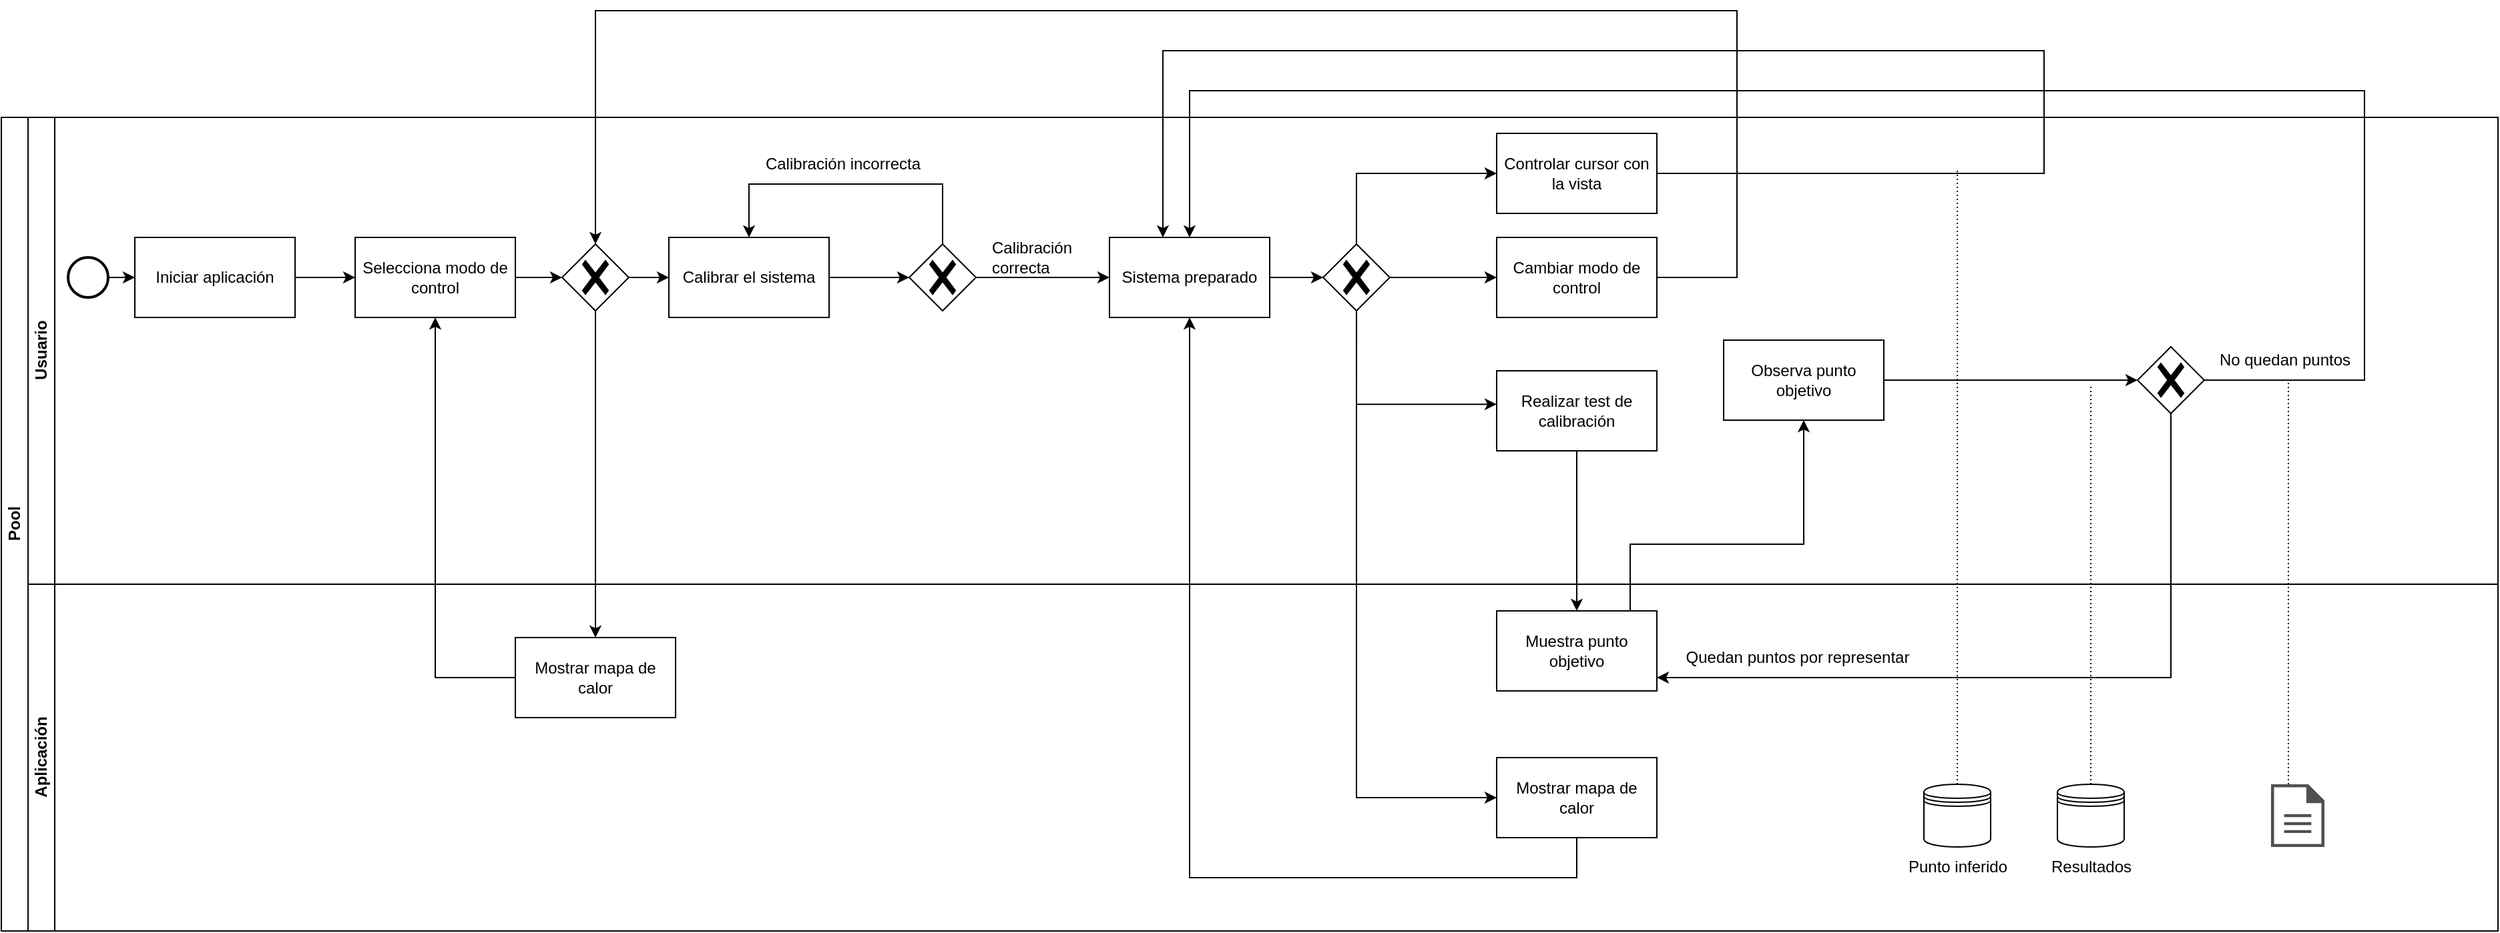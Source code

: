 <mxfile version="24.5.4" type="github">
  <diagram name="Page-1" id="2a216829-ef6e-dabb-86c1-c78162f3ba2b">
    <mxGraphModel dx="1136" dy="1735" grid="1" gridSize="10" guides="1" tooltips="1" connect="1" arrows="1" fold="1" page="1" pageScale="1" pageWidth="850" pageHeight="1100" background="none" math="0" shadow="0">
      <root>
        <mxCell id="0" />
        <mxCell id="1" parent="0" />
        <mxCell id="26TlRX8QNJJSIPVoDLTe-20" value="Pool" style="swimlane;childLayout=stackLayout;resizeParent=1;resizeParentMax=0;horizontal=0;startSize=20;horizontalStack=0;html=1;" vertex="1" parent="1">
          <mxGeometry x="100" y="40" width="1870" height="610" as="geometry" />
        </mxCell>
        <mxCell id="26TlRX8QNJJSIPVoDLTe-30" style="edgeStyle=orthogonalEdgeStyle;rounded=0;orthogonalLoop=1;jettySize=auto;html=1;" edge="1" parent="26TlRX8QNJJSIPVoDLTe-20" source="26TlRX8QNJJSIPVoDLTe-27" target="26TlRX8QNJJSIPVoDLTe-29">
          <mxGeometry relative="1" as="geometry" />
        </mxCell>
        <mxCell id="26TlRX8QNJJSIPVoDLTe-55" style="edgeStyle=orthogonalEdgeStyle;rounded=0;orthogonalLoop=1;jettySize=auto;html=1;" edge="1" parent="26TlRX8QNJJSIPVoDLTe-20" source="26TlRX8QNJJSIPVoDLTe-51" target="26TlRX8QNJJSIPVoDLTe-49">
          <mxGeometry relative="1" as="geometry">
            <Array as="points">
              <mxPoint x="1625" y="420" />
            </Array>
          </mxGeometry>
        </mxCell>
        <mxCell id="26TlRX8QNJJSIPVoDLTe-52" style="edgeStyle=orthogonalEdgeStyle;rounded=0;orthogonalLoop=1;jettySize=auto;html=1;entryX=0.5;entryY=0;entryDx=0;entryDy=0;" edge="1" parent="26TlRX8QNJJSIPVoDLTe-20" source="26TlRX8QNJJSIPVoDLTe-41" target="26TlRX8QNJJSIPVoDLTe-49">
          <mxGeometry relative="1" as="geometry" />
        </mxCell>
        <mxCell id="26TlRX8QNJJSIPVoDLTe-76" style="edgeStyle=orthogonalEdgeStyle;rounded=0;orthogonalLoop=1;jettySize=auto;html=1;" edge="1" parent="26TlRX8QNJJSIPVoDLTe-20" source="26TlRX8QNJJSIPVoDLTe-49" target="26TlRX8QNJJSIPVoDLTe-50">
          <mxGeometry relative="1" as="geometry">
            <Array as="points">
              <mxPoint x="1220" y="320" />
              <mxPoint x="1350" y="320" />
            </Array>
          </mxGeometry>
        </mxCell>
        <mxCell id="26TlRX8QNJJSIPVoDLTe-77" style="edgeStyle=orthogonalEdgeStyle;rounded=0;orthogonalLoop=1;jettySize=auto;html=1;" edge="1" parent="26TlRX8QNJJSIPVoDLTe-20" source="26TlRX8QNJJSIPVoDLTe-29" target="26TlRX8QNJJSIPVoDLTe-46">
          <mxGeometry relative="1" as="geometry">
            <Array as="points">
              <mxPoint x="325" y="420" />
            </Array>
          </mxGeometry>
        </mxCell>
        <mxCell id="26TlRX8QNJJSIPVoDLTe-75" style="edgeStyle=orthogonalEdgeStyle;rounded=0;orthogonalLoop=1;jettySize=auto;html=1;endArrow=none;endFill=0;dashed=1;dashPattern=1 2;entryX=0.525;entryY=1.014;entryDx=0;entryDy=0;entryPerimeter=0;" edge="1" parent="26TlRX8QNJJSIPVoDLTe-20" source="26TlRX8QNJJSIPVoDLTe-74" target="26TlRX8QNJJSIPVoDLTe-70">
          <mxGeometry relative="1" as="geometry">
            <mxPoint x="1560" y="200" as="targetPoint" />
            <Array as="points">
              <mxPoint x="1713" y="450" />
              <mxPoint x="1713" y="450" />
            </Array>
          </mxGeometry>
        </mxCell>
        <mxCell id="26TlRX8QNJJSIPVoDLTe-21" value="Usuario" style="swimlane;startSize=20;horizontal=0;html=1;" vertex="1" parent="26TlRX8QNJJSIPVoDLTe-20">
          <mxGeometry x="20" width="1850" height="350" as="geometry" />
        </mxCell>
        <mxCell id="26TlRX8QNJJSIPVoDLTe-26" style="edgeStyle=orthogonalEdgeStyle;rounded=0;orthogonalLoop=1;jettySize=auto;html=1;" edge="1" parent="26TlRX8QNJJSIPVoDLTe-21" source="26TlRX8QNJJSIPVoDLTe-24" target="26TlRX8QNJJSIPVoDLTe-25">
          <mxGeometry relative="1" as="geometry">
            <mxPoint x="100" y="130" as="targetPoint" />
          </mxGeometry>
        </mxCell>
        <mxCell id="26TlRX8QNJJSIPVoDLTe-24" value="" style="strokeWidth=2;html=1;shape=mxgraph.flowchart.start_2;whiteSpace=wrap;direction=south;" vertex="1" parent="26TlRX8QNJJSIPVoDLTe-21">
          <mxGeometry x="30" y="105" width="30" height="30" as="geometry" />
        </mxCell>
        <mxCell id="26TlRX8QNJJSIPVoDLTe-47" style="edgeStyle=orthogonalEdgeStyle;rounded=0;orthogonalLoop=1;jettySize=auto;html=1;entryX=0;entryY=0.5;entryDx=0;entryDy=0;" edge="1" parent="26TlRX8QNJJSIPVoDLTe-21" source="26TlRX8QNJJSIPVoDLTe-25" target="26TlRX8QNJJSIPVoDLTe-46">
          <mxGeometry relative="1" as="geometry" />
        </mxCell>
        <mxCell id="26TlRX8QNJJSIPVoDLTe-25" value="Iniciar aplicación" style="rounded=0;whiteSpace=wrap;html=1;direction=west;" vertex="1" parent="26TlRX8QNJJSIPVoDLTe-21">
          <mxGeometry x="80" y="90" width="120" height="60" as="geometry" />
        </mxCell>
        <mxCell id="26TlRX8QNJJSIPVoDLTe-32" style="edgeStyle=orthogonalEdgeStyle;rounded=0;orthogonalLoop=1;jettySize=auto;html=1;entryX=0;entryY=0.5;entryDx=0;entryDy=0;" edge="1" parent="26TlRX8QNJJSIPVoDLTe-21" source="26TlRX8QNJJSIPVoDLTe-27">
          <mxGeometry relative="1" as="geometry">
            <mxPoint x="480" y="120" as="targetPoint" />
          </mxGeometry>
        </mxCell>
        <mxCell id="26TlRX8QNJJSIPVoDLTe-27" value="" style="points=[[0.25,0.25,0],[0.5,0,0],[0.75,0.25,0],[1,0.5,0],[0.75,0.75,0],[0.5,1,0],[0.25,0.75,0],[0,0.5,0]];shape=mxgraph.bpmn.gateway2;html=1;verticalLabelPosition=bottom;labelBackgroundColor=#ffffff;verticalAlign=top;align=center;perimeter=rhombusPerimeter;outlineConnect=0;outline=none;symbol=none;gwType=exclusive;" vertex="1" parent="26TlRX8QNJJSIPVoDLTe-21">
          <mxGeometry x="400" y="95" width="50" height="50" as="geometry" />
        </mxCell>
        <mxCell id="26TlRX8QNJJSIPVoDLTe-28" style="edgeStyle=orthogonalEdgeStyle;rounded=0;orthogonalLoop=1;jettySize=auto;html=1;entryX=0;entryY=0.5;entryDx=0;entryDy=0;entryPerimeter=0;exitX=1;exitY=0.5;exitDx=0;exitDy=0;" edge="1" parent="26TlRX8QNJJSIPVoDLTe-21" source="26TlRX8QNJJSIPVoDLTe-46" target="26TlRX8QNJJSIPVoDLTe-27">
          <mxGeometry relative="1" as="geometry">
            <mxPoint x="370" y="120" as="sourcePoint" />
          </mxGeometry>
        </mxCell>
        <mxCell id="26TlRX8QNJJSIPVoDLTe-36" style="edgeStyle=orthogonalEdgeStyle;rounded=0;orthogonalLoop=1;jettySize=auto;html=1;" edge="1" parent="26TlRX8QNJJSIPVoDLTe-21" source="26TlRX8QNJJSIPVoDLTe-31" target="26TlRX8QNJJSIPVoDLTe-35">
          <mxGeometry relative="1" as="geometry" />
        </mxCell>
        <mxCell id="26TlRX8QNJJSIPVoDLTe-31" value="Calibrar el sistema" style="rounded=0;whiteSpace=wrap;html=1;" vertex="1" parent="26TlRX8QNJJSIPVoDLTe-21">
          <mxGeometry x="480" y="90" width="120" height="60" as="geometry" />
        </mxCell>
        <mxCell id="26TlRX8QNJJSIPVoDLTe-37" style="edgeStyle=orthogonalEdgeStyle;rounded=0;orthogonalLoop=1;jettySize=auto;html=1;" edge="1" parent="26TlRX8QNJJSIPVoDLTe-21" source="26TlRX8QNJJSIPVoDLTe-35" target="26TlRX8QNJJSIPVoDLTe-31">
          <mxGeometry relative="1" as="geometry">
            <Array as="points">
              <mxPoint x="685" y="50" />
              <mxPoint x="540" y="50" />
            </Array>
          </mxGeometry>
        </mxCell>
        <mxCell id="26TlRX8QNJJSIPVoDLTe-61" style="edgeStyle=orthogonalEdgeStyle;rounded=0;orthogonalLoop=1;jettySize=auto;html=1;" edge="1" parent="26TlRX8QNJJSIPVoDLTe-21" source="26TlRX8QNJJSIPVoDLTe-35" target="26TlRX8QNJJSIPVoDLTe-59">
          <mxGeometry relative="1" as="geometry" />
        </mxCell>
        <mxCell id="26TlRX8QNJJSIPVoDLTe-35" value="" style="points=[[0.25,0.25,0],[0.5,0,0],[0.75,0.25,0],[1,0.5,0],[0.75,0.75,0],[0.5,1,0],[0.25,0.75,0],[0,0.5,0]];shape=mxgraph.bpmn.gateway2;html=1;verticalLabelPosition=bottom;labelBackgroundColor=#ffffff;verticalAlign=top;align=center;perimeter=rhombusPerimeter;outlineConnect=0;outline=none;symbol=none;gwType=exclusive;" vertex="1" parent="26TlRX8QNJJSIPVoDLTe-21">
          <mxGeometry x="660" y="95" width="50" height="50" as="geometry" />
        </mxCell>
        <mxCell id="26TlRX8QNJJSIPVoDLTe-38" value="Calibración incorrecta" style="text;html=1;align=center;verticalAlign=middle;resizable=0;points=[];autosize=1;strokeColor=none;fillColor=none;" vertex="1" parent="26TlRX8QNJJSIPVoDLTe-21">
          <mxGeometry x="540" y="20" width="140" height="30" as="geometry" />
        </mxCell>
        <mxCell id="26TlRX8QNJJSIPVoDLTe-46" value="Selecciona modo de control" style="whiteSpace=wrap;html=1;" vertex="1" parent="26TlRX8QNJJSIPVoDLTe-21">
          <mxGeometry x="245" y="90" width="120" height="60" as="geometry" />
        </mxCell>
        <mxCell id="26TlRX8QNJJSIPVoDLTe-83" style="edgeStyle=orthogonalEdgeStyle;rounded=0;orthogonalLoop=1;jettySize=auto;html=1;" edge="1" parent="26TlRX8QNJJSIPVoDLTe-21" source="26TlRX8QNJJSIPVoDLTe-39" target="26TlRX8QNJJSIPVoDLTe-59">
          <mxGeometry relative="1" as="geometry">
            <Array as="points">
              <mxPoint x="1510" y="42" />
              <mxPoint x="1510" y="-50" />
              <mxPoint x="850" y="-50" />
            </Array>
          </mxGeometry>
        </mxCell>
        <mxCell id="26TlRX8QNJJSIPVoDLTe-39" value="Controlar cursor con la vista" style="whiteSpace=wrap;html=1;" vertex="1" parent="26TlRX8QNJJSIPVoDLTe-21">
          <mxGeometry x="1100" y="12" width="120" height="60" as="geometry" />
        </mxCell>
        <mxCell id="26TlRX8QNJJSIPVoDLTe-71" style="edgeStyle=orthogonalEdgeStyle;rounded=0;orthogonalLoop=1;jettySize=auto;html=1;" edge="1" parent="26TlRX8QNJJSIPVoDLTe-21" source="26TlRX8QNJJSIPVoDLTe-43" target="26TlRX8QNJJSIPVoDLTe-27">
          <mxGeometry relative="1" as="geometry">
            <Array as="points">
              <mxPoint x="1280" y="120" />
              <mxPoint x="1280" y="-80" />
              <mxPoint x="425" y="-80" />
            </Array>
          </mxGeometry>
        </mxCell>
        <mxCell id="26TlRX8QNJJSIPVoDLTe-43" value="Cambiar modo de control" style="whiteSpace=wrap;html=1;" vertex="1" parent="26TlRX8QNJJSIPVoDLTe-21">
          <mxGeometry x="1100" y="90" width="120" height="60" as="geometry" />
        </mxCell>
        <mxCell id="26TlRX8QNJJSIPVoDLTe-41" value="Realizar test de calibración" style="whiteSpace=wrap;html=1;" vertex="1" parent="26TlRX8QNJJSIPVoDLTe-21">
          <mxGeometry x="1100" y="190" width="120" height="60" as="geometry" />
        </mxCell>
        <mxCell id="26TlRX8QNJJSIPVoDLTe-50" value="Observa punto objetivo" style="whiteSpace=wrap;html=1;" vertex="1" parent="26TlRX8QNJJSIPVoDLTe-21">
          <mxGeometry x="1270" y="167" width="120" height="60" as="geometry" />
        </mxCell>
        <mxCell id="26TlRX8QNJJSIPVoDLTe-69" style="edgeStyle=orthogonalEdgeStyle;rounded=0;orthogonalLoop=1;jettySize=auto;html=1;" edge="1" parent="26TlRX8QNJJSIPVoDLTe-21" source="26TlRX8QNJJSIPVoDLTe-51" target="26TlRX8QNJJSIPVoDLTe-59">
          <mxGeometry relative="1" as="geometry">
            <Array as="points">
              <mxPoint x="1750" y="197" />
              <mxPoint x="1750" y="-20" />
              <mxPoint x="870" y="-20" />
            </Array>
          </mxGeometry>
        </mxCell>
        <mxCell id="26TlRX8QNJJSIPVoDLTe-51" value="" style="points=[[0.25,0.25,0],[0.5,0,0],[0.75,0.25,0],[1,0.5,0],[0.75,0.75,0],[0.5,1,0],[0.25,0.75,0],[0,0.5,0]];shape=mxgraph.bpmn.gateway2;html=1;verticalLabelPosition=bottom;labelBackgroundColor=#ffffff;verticalAlign=top;align=center;perimeter=rhombusPerimeter;outlineConnect=0;outline=none;symbol=none;gwType=exclusive;" vertex="1" parent="26TlRX8QNJJSIPVoDLTe-21">
          <mxGeometry x="1580" y="172" width="50" height="50" as="geometry" />
        </mxCell>
        <mxCell id="26TlRX8QNJJSIPVoDLTe-62" style="edgeStyle=orthogonalEdgeStyle;rounded=0;orthogonalLoop=1;jettySize=auto;html=1;" edge="1" parent="26TlRX8QNJJSIPVoDLTe-21" source="26TlRX8QNJJSIPVoDLTe-59" target="26TlRX8QNJJSIPVoDLTe-60">
          <mxGeometry relative="1" as="geometry" />
        </mxCell>
        <mxCell id="26TlRX8QNJJSIPVoDLTe-59" value="Sistema preparado" style="rounded=0;whiteSpace=wrap;html=1;" vertex="1" parent="26TlRX8QNJJSIPVoDLTe-21">
          <mxGeometry x="810" y="90" width="120" height="60" as="geometry" />
        </mxCell>
        <mxCell id="26TlRX8QNJJSIPVoDLTe-63" style="edgeStyle=orthogonalEdgeStyle;rounded=0;orthogonalLoop=1;jettySize=auto;html=1;" edge="1" parent="26TlRX8QNJJSIPVoDLTe-21" source="26TlRX8QNJJSIPVoDLTe-60" target="26TlRX8QNJJSIPVoDLTe-43">
          <mxGeometry relative="1" as="geometry" />
        </mxCell>
        <mxCell id="26TlRX8QNJJSIPVoDLTe-66" style="edgeStyle=orthogonalEdgeStyle;rounded=0;orthogonalLoop=1;jettySize=auto;html=1;" edge="1" parent="26TlRX8QNJJSIPVoDLTe-21" source="26TlRX8QNJJSIPVoDLTe-60" target="26TlRX8QNJJSIPVoDLTe-39">
          <mxGeometry relative="1" as="geometry">
            <Array as="points">
              <mxPoint x="995" y="42" />
            </Array>
          </mxGeometry>
        </mxCell>
        <mxCell id="26TlRX8QNJJSIPVoDLTe-86" style="edgeStyle=orthogonalEdgeStyle;rounded=0;orthogonalLoop=1;jettySize=auto;html=1;" edge="1" parent="26TlRX8QNJJSIPVoDLTe-21">
          <mxGeometry relative="1" as="geometry">
            <mxPoint x="995.034" y="149.996" as="sourcePoint" />
            <mxPoint x="1100" y="215.064" as="targetPoint" />
            <Array as="points">
              <mxPoint x="995" y="215.03" />
            </Array>
          </mxGeometry>
        </mxCell>
        <mxCell id="26TlRX8QNJJSIPVoDLTe-60" value="" style="points=[[0.25,0.25,0],[0.5,0,0],[0.75,0.25,0],[1,0.5,0],[0.75,0.75,0],[0.5,1,0],[0.25,0.75,0],[0,0.5,0]];shape=mxgraph.bpmn.gateway2;html=1;verticalLabelPosition=bottom;labelBackgroundColor=#ffffff;verticalAlign=top;align=center;perimeter=rhombusPerimeter;outlineConnect=0;outline=none;symbol=none;gwType=exclusive;" vertex="1" parent="26TlRX8QNJJSIPVoDLTe-21">
          <mxGeometry x="970" y="95" width="50" height="50" as="geometry" />
        </mxCell>
        <mxCell id="26TlRX8QNJJSIPVoDLTe-68" value="Calibración&amp;nbsp;&lt;div&gt;correcta&lt;/div&gt;" style="text;html=1;align=left;verticalAlign=middle;resizable=0;points=[];autosize=1;strokeColor=none;fillColor=none;" vertex="1" parent="26TlRX8QNJJSIPVoDLTe-21">
          <mxGeometry x="720" y="85" width="90" height="40" as="geometry" />
        </mxCell>
        <mxCell id="26TlRX8QNJJSIPVoDLTe-73" style="edgeStyle=orthogonalEdgeStyle;rounded=0;orthogonalLoop=1;jettySize=auto;html=1;entryX=0;entryY=0.5;entryDx=0;entryDy=0;entryPerimeter=0;" edge="1" parent="26TlRX8QNJJSIPVoDLTe-21" source="26TlRX8QNJJSIPVoDLTe-50" target="26TlRX8QNJJSIPVoDLTe-51">
          <mxGeometry relative="1" as="geometry" />
        </mxCell>
        <mxCell id="26TlRX8QNJJSIPVoDLTe-70" value="No quedan puntos" style="text;html=1;align=center;verticalAlign=middle;resizable=0;points=[];autosize=1;strokeColor=none;fillColor=none;" vertex="1" parent="26TlRX8QNJJSIPVoDLTe-21">
          <mxGeometry x="1630" y="167" width="120" height="30" as="geometry" />
        </mxCell>
        <mxCell id="26TlRX8QNJJSIPVoDLTe-87" style="edgeStyle=orthogonalEdgeStyle;rounded=0;orthogonalLoop=1;jettySize=auto;html=1;" edge="1" parent="26TlRX8QNJJSIPVoDLTe-20" source="26TlRX8QNJJSIPVoDLTe-60" target="26TlRX8QNJJSIPVoDLTe-85">
          <mxGeometry relative="1" as="geometry">
            <Array as="points">
              <mxPoint x="1015" y="510" />
            </Array>
          </mxGeometry>
        </mxCell>
        <mxCell id="26TlRX8QNJJSIPVoDLTe-88" style="edgeStyle=orthogonalEdgeStyle;rounded=0;orthogonalLoop=1;jettySize=auto;html=1;" edge="1" parent="26TlRX8QNJJSIPVoDLTe-20" source="26TlRX8QNJJSIPVoDLTe-85" target="26TlRX8QNJJSIPVoDLTe-59">
          <mxGeometry relative="1" as="geometry">
            <Array as="points">
              <mxPoint x="1180" y="570" />
              <mxPoint x="890" y="570" />
            </Array>
          </mxGeometry>
        </mxCell>
        <mxCell id="26TlRX8QNJJSIPVoDLTe-22" value="Aplicación" style="swimlane;startSize=20;horizontal=0;html=1;" vertex="1" parent="26TlRX8QNJJSIPVoDLTe-20">
          <mxGeometry x="20" y="350" width="1850" height="260" as="geometry" />
        </mxCell>
        <mxCell id="26TlRX8QNJJSIPVoDLTe-29" value="Mostrar mapa de calor" style="rounded=0;whiteSpace=wrap;html=1;" vertex="1" parent="26TlRX8QNJJSIPVoDLTe-22">
          <mxGeometry x="365" y="40" width="120" height="60" as="geometry" />
        </mxCell>
        <mxCell id="26TlRX8QNJJSIPVoDLTe-49" value="Muestra punto objetivo" style="whiteSpace=wrap;html=1;" vertex="1" parent="26TlRX8QNJJSIPVoDLTe-22">
          <mxGeometry x="1100" y="20" width="120" height="60" as="geometry" />
        </mxCell>
        <mxCell id="26TlRX8QNJJSIPVoDLTe-56" value="Quedan puntos por representar" style="text;html=1;align=center;verticalAlign=middle;resizable=0;points=[];autosize=1;strokeColor=none;fillColor=none;" vertex="1" parent="26TlRX8QNJJSIPVoDLTe-22">
          <mxGeometry x="1230" y="40" width="190" height="30" as="geometry" />
        </mxCell>
        <mxCell id="26TlRX8QNJJSIPVoDLTe-74" value="" style="sketch=0;pointerEvents=1;shadow=0;dashed=0;html=1;strokeColor=none;fillColor=#505050;labelPosition=center;verticalLabelPosition=bottom;verticalAlign=top;outlineConnect=0;align=center;shape=mxgraph.office.concepts.document;" vertex="1" parent="26TlRX8QNJJSIPVoDLTe-22">
          <mxGeometry x="1680" y="150" width="40" height="47" as="geometry" />
        </mxCell>
        <mxCell id="26TlRX8QNJJSIPVoDLTe-90" style="edgeStyle=orthogonalEdgeStyle;rounded=0;orthogonalLoop=1;jettySize=auto;html=1;endArrow=none;endFill=0;dashed=1;dashPattern=1 2;" edge="1" parent="26TlRX8QNJJSIPVoDLTe-22" source="26TlRX8QNJJSIPVoDLTe-79">
          <mxGeometry relative="1" as="geometry">
            <mxPoint x="1545" y="-150" as="targetPoint" />
          </mxGeometry>
        </mxCell>
        <mxCell id="26TlRX8QNJJSIPVoDLTe-79" value="" style="shape=datastore;html=1;labelPosition=center;verticalLabelPosition=bottom;align=center;verticalAlign=top;" vertex="1" parent="26TlRX8QNJJSIPVoDLTe-22">
          <mxGeometry x="1520" y="150" width="50" height="47" as="geometry" />
        </mxCell>
        <mxCell id="26TlRX8QNJJSIPVoDLTe-85" value="Mostrar mapa de calor" style="whiteSpace=wrap;html=1;" vertex="1" parent="26TlRX8QNJJSIPVoDLTe-22">
          <mxGeometry x="1100" y="130" width="120" height="60" as="geometry" />
        </mxCell>
        <mxCell id="26TlRX8QNJJSIPVoDLTe-92" style="edgeStyle=orthogonalEdgeStyle;rounded=0;orthogonalLoop=1;jettySize=auto;html=1;endArrow=none;endFill=0;dashed=1;dashPattern=1 2;" edge="1" parent="26TlRX8QNJJSIPVoDLTe-22" source="26TlRX8QNJJSIPVoDLTe-91">
          <mxGeometry relative="1" as="geometry">
            <mxPoint x="1445" y="-310" as="targetPoint" />
          </mxGeometry>
        </mxCell>
        <mxCell id="26TlRX8QNJJSIPVoDLTe-91" value="" style="shape=datastore;html=1;labelPosition=center;verticalLabelPosition=bottom;align=center;verticalAlign=top;" vertex="1" parent="26TlRX8QNJJSIPVoDLTe-22">
          <mxGeometry x="1420" y="150" width="50" height="47" as="geometry" />
        </mxCell>
        <mxCell id="26TlRX8QNJJSIPVoDLTe-93" value="Punto inferido" style="text;html=1;align=center;verticalAlign=middle;resizable=0;points=[];autosize=1;strokeColor=none;fillColor=none;" vertex="1" parent="26TlRX8QNJJSIPVoDLTe-22">
          <mxGeometry x="1395" y="197" width="100" height="30" as="geometry" />
        </mxCell>
        <mxCell id="26TlRX8QNJJSIPVoDLTe-94" value="Resultados" style="text;html=1;align=center;verticalAlign=middle;resizable=0;points=[];autosize=1;strokeColor=none;fillColor=none;" vertex="1" parent="26TlRX8QNJJSIPVoDLTe-22">
          <mxGeometry x="1505" y="197" width="80" height="30" as="geometry" />
        </mxCell>
      </root>
    </mxGraphModel>
  </diagram>
</mxfile>
